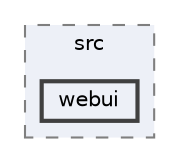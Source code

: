digraph "C:/Users/thebi/Documents/2510_RegulationChauffage/doc/9.SoftWare/Doxygen/src/webui"
{
 // LATEX_PDF_SIZE
  bgcolor="transparent";
  edge [fontname=Helvetica,fontsize=10,labelfontname=Helvetica,labelfontsize=10];
  node [fontname=Helvetica,fontsize=10,shape=box,height=0.2,width=0.4];
  compound=true
  subgraph clusterdir_a30191f5867566fd376dca42effbb4e4 {
    graph [ bgcolor="#edf0f7", pencolor="grey50", label="src", fontname=Helvetica,fontsize=10 style="filled,dashed", URL="dir_a30191f5867566fd376dca42effbb4e4.html",tooltip=""]
  dir_66b2cbd9a818255da9ff447d4313ad04 [label="webui", fillcolor="#edf0f7", color="grey25", style="filled,bold", URL="dir_66b2cbd9a818255da9ff447d4313ad04.html",tooltip=""];
  }
}
